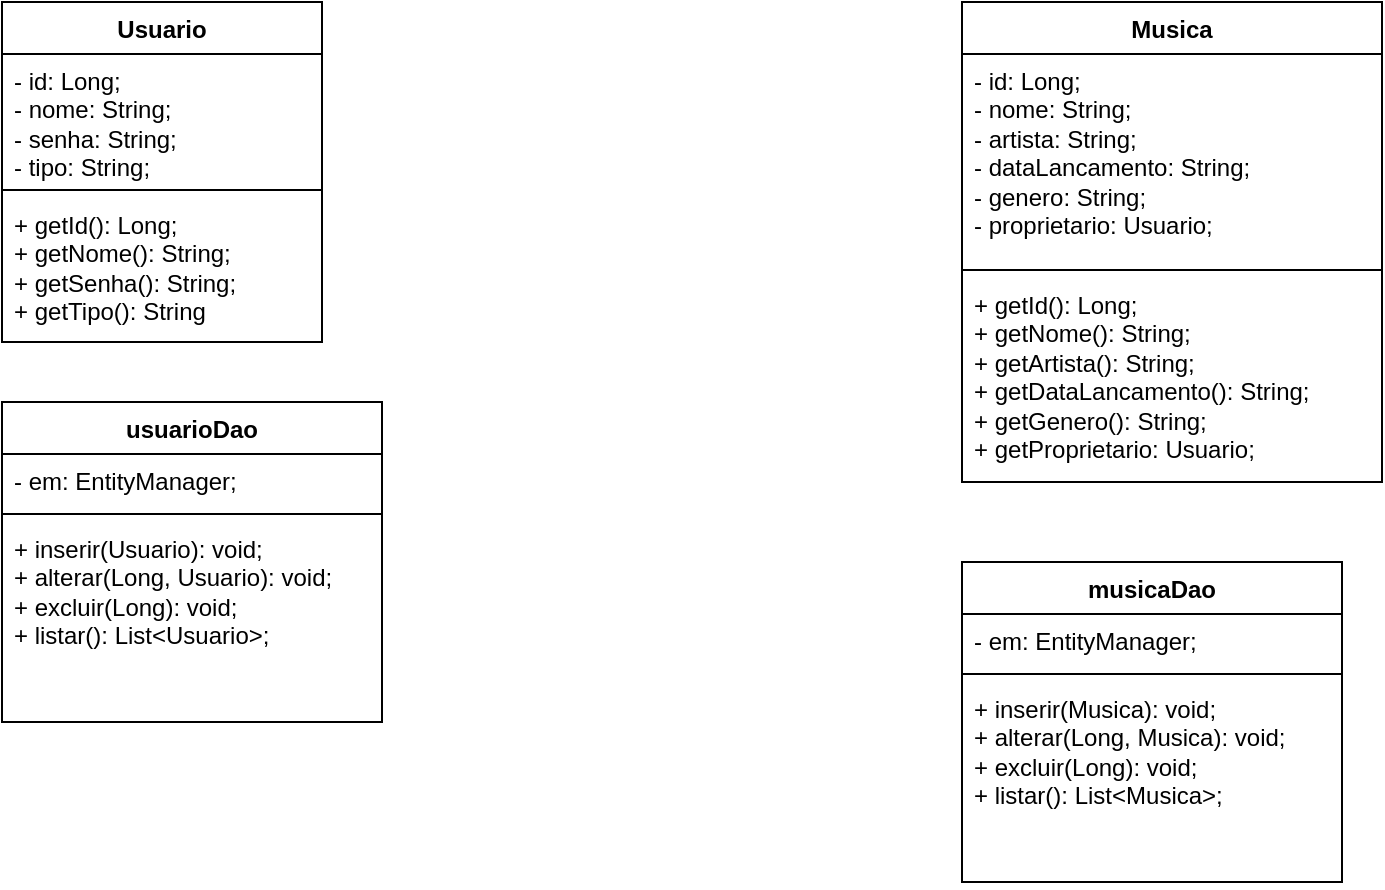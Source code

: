 <mxfile version="21.1.8" type="device">
  <diagram name="Página-1" id="cmj0NQqaNp0GE5N0b2E-">
    <mxGraphModel dx="421" dy="391" grid="1" gridSize="10" guides="1" tooltips="1" connect="1" arrows="1" fold="1" page="1" pageScale="1" pageWidth="1169" pageHeight="827" math="0" shadow="0">
      <root>
        <mxCell id="0" />
        <mxCell id="1" parent="0" />
        <mxCell id="PSMVLkH49k-55gyDgHu4-1" value="Usuario" style="swimlane;fontStyle=1;align=center;verticalAlign=top;childLayout=stackLayout;horizontal=1;startSize=26;horizontalStack=0;resizeParent=1;resizeParentMax=0;resizeLast=0;collapsible=1;marginBottom=0;whiteSpace=wrap;html=1;" vertex="1" parent="1">
          <mxGeometry x="240" y="40" width="160" height="170" as="geometry" />
        </mxCell>
        <mxCell id="PSMVLkH49k-55gyDgHu4-2" value="- id: Long;&lt;br&gt;- nome: String;&lt;br&gt;- senha: String;&lt;br&gt;- tipo: String;" style="text;strokeColor=none;fillColor=none;align=left;verticalAlign=top;spacingLeft=4;spacingRight=4;overflow=hidden;rotatable=0;points=[[0,0.5],[1,0.5]];portConstraint=eastwest;whiteSpace=wrap;html=1;" vertex="1" parent="PSMVLkH49k-55gyDgHu4-1">
          <mxGeometry y="26" width="160" height="64" as="geometry" />
        </mxCell>
        <mxCell id="PSMVLkH49k-55gyDgHu4-3" value="" style="line;strokeWidth=1;fillColor=none;align=left;verticalAlign=middle;spacingTop=-1;spacingLeft=3;spacingRight=3;rotatable=0;labelPosition=right;points=[];portConstraint=eastwest;strokeColor=inherit;" vertex="1" parent="PSMVLkH49k-55gyDgHu4-1">
          <mxGeometry y="90" width="160" height="8" as="geometry" />
        </mxCell>
        <mxCell id="PSMVLkH49k-55gyDgHu4-4" value="+ getId(): Long;&lt;br&gt;+ getNome(): String;&lt;br&gt;+ getSenha(): String;&lt;br&gt;+ getTipo(): String" style="text;strokeColor=none;fillColor=none;align=left;verticalAlign=top;spacingLeft=4;spacingRight=4;overflow=hidden;rotatable=0;points=[[0,0.5],[1,0.5]];portConstraint=eastwest;whiteSpace=wrap;html=1;" vertex="1" parent="PSMVLkH49k-55gyDgHu4-1">
          <mxGeometry y="98" width="160" height="72" as="geometry" />
        </mxCell>
        <mxCell id="PSMVLkH49k-55gyDgHu4-9" value="Musica" style="swimlane;fontStyle=1;align=center;verticalAlign=top;childLayout=stackLayout;horizontal=1;startSize=26;horizontalStack=0;resizeParent=1;resizeParentMax=0;resizeLast=0;collapsible=1;marginBottom=0;whiteSpace=wrap;html=1;" vertex="1" parent="1">
          <mxGeometry x="720" y="40" width="210" height="240" as="geometry" />
        </mxCell>
        <mxCell id="PSMVLkH49k-55gyDgHu4-10" value="- id: Long;&lt;br&gt;- nome: String;&lt;br&gt;- artista: String;&lt;br&gt;- dataLancamento: String;&lt;br&gt;- genero: String;&lt;br&gt;- proprietario: Usuario;" style="text;strokeColor=none;fillColor=none;align=left;verticalAlign=top;spacingLeft=4;spacingRight=4;overflow=hidden;rotatable=0;points=[[0,0.5],[1,0.5]];portConstraint=eastwest;whiteSpace=wrap;html=1;" vertex="1" parent="PSMVLkH49k-55gyDgHu4-9">
          <mxGeometry y="26" width="210" height="104" as="geometry" />
        </mxCell>
        <mxCell id="PSMVLkH49k-55gyDgHu4-11" value="" style="line;strokeWidth=1;fillColor=none;align=left;verticalAlign=middle;spacingTop=-1;spacingLeft=3;spacingRight=3;rotatable=0;labelPosition=right;points=[];portConstraint=eastwest;strokeColor=inherit;" vertex="1" parent="PSMVLkH49k-55gyDgHu4-9">
          <mxGeometry y="130" width="210" height="8" as="geometry" />
        </mxCell>
        <mxCell id="PSMVLkH49k-55gyDgHu4-12" value="+ getId(): Long;&lt;br&gt;+ getNome(): String;&lt;br&gt;+ getArtista(): String;&lt;br&gt;+ getDataLancamento(): String;&lt;br&gt;+ getGenero(): String;&lt;br&gt;+ getProprietario: Usuario;" style="text;strokeColor=none;fillColor=none;align=left;verticalAlign=top;spacingLeft=4;spacingRight=4;overflow=hidden;rotatable=0;points=[[0,0.5],[1,0.5]];portConstraint=eastwest;whiteSpace=wrap;html=1;" vertex="1" parent="PSMVLkH49k-55gyDgHu4-9">
          <mxGeometry y="138" width="210" height="102" as="geometry" />
        </mxCell>
        <mxCell id="PSMVLkH49k-55gyDgHu4-13" value="usuarioDao" style="swimlane;fontStyle=1;align=center;verticalAlign=top;childLayout=stackLayout;horizontal=1;startSize=26;horizontalStack=0;resizeParent=1;resizeParentMax=0;resizeLast=0;collapsible=1;marginBottom=0;whiteSpace=wrap;html=1;" vertex="1" parent="1">
          <mxGeometry x="240" y="240" width="190" height="160" as="geometry" />
        </mxCell>
        <mxCell id="PSMVLkH49k-55gyDgHu4-14" value="- em: EntityManager;" style="text;strokeColor=none;fillColor=none;align=left;verticalAlign=top;spacingLeft=4;spacingRight=4;overflow=hidden;rotatable=0;points=[[0,0.5],[1,0.5]];portConstraint=eastwest;whiteSpace=wrap;html=1;" vertex="1" parent="PSMVLkH49k-55gyDgHu4-13">
          <mxGeometry y="26" width="190" height="26" as="geometry" />
        </mxCell>
        <mxCell id="PSMVLkH49k-55gyDgHu4-15" value="" style="line;strokeWidth=1;fillColor=none;align=left;verticalAlign=middle;spacingTop=-1;spacingLeft=3;spacingRight=3;rotatable=0;labelPosition=right;points=[];portConstraint=eastwest;strokeColor=inherit;" vertex="1" parent="PSMVLkH49k-55gyDgHu4-13">
          <mxGeometry y="52" width="190" height="8" as="geometry" />
        </mxCell>
        <mxCell id="PSMVLkH49k-55gyDgHu4-16" value="+ inserir(Usuario): void;&lt;br&gt;+ alterar(Long, Usuario): void;&lt;br&gt;+ excluir(Long): void;&lt;br&gt;+ listar(): List&amp;lt;Usuario&amp;gt;;" style="text;strokeColor=none;fillColor=none;align=left;verticalAlign=top;spacingLeft=4;spacingRight=4;overflow=hidden;rotatable=0;points=[[0,0.5],[1,0.5]];portConstraint=eastwest;whiteSpace=wrap;html=1;" vertex="1" parent="PSMVLkH49k-55gyDgHu4-13">
          <mxGeometry y="60" width="190" height="100" as="geometry" />
        </mxCell>
        <mxCell id="PSMVLkH49k-55gyDgHu4-17" value="musicaDao" style="swimlane;fontStyle=1;align=center;verticalAlign=top;childLayout=stackLayout;horizontal=1;startSize=26;horizontalStack=0;resizeParent=1;resizeParentMax=0;resizeLast=0;collapsible=1;marginBottom=0;whiteSpace=wrap;html=1;" vertex="1" parent="1">
          <mxGeometry x="720" y="320" width="190" height="160" as="geometry" />
        </mxCell>
        <mxCell id="PSMVLkH49k-55gyDgHu4-18" value="- em: EntityManager;" style="text;strokeColor=none;fillColor=none;align=left;verticalAlign=top;spacingLeft=4;spacingRight=4;overflow=hidden;rotatable=0;points=[[0,0.5],[1,0.5]];portConstraint=eastwest;whiteSpace=wrap;html=1;" vertex="1" parent="PSMVLkH49k-55gyDgHu4-17">
          <mxGeometry y="26" width="190" height="26" as="geometry" />
        </mxCell>
        <mxCell id="PSMVLkH49k-55gyDgHu4-19" value="" style="line;strokeWidth=1;fillColor=none;align=left;verticalAlign=middle;spacingTop=-1;spacingLeft=3;spacingRight=3;rotatable=0;labelPosition=right;points=[];portConstraint=eastwest;strokeColor=inherit;" vertex="1" parent="PSMVLkH49k-55gyDgHu4-17">
          <mxGeometry y="52" width="190" height="8" as="geometry" />
        </mxCell>
        <mxCell id="PSMVLkH49k-55gyDgHu4-20" value="+ inserir(Musica): void;&lt;br&gt;+ alterar(Long, Musica): void;&lt;br&gt;+ excluir(Long): void;&lt;br&gt;+ listar(): List&amp;lt;Musica&amp;gt;;" style="text;strokeColor=none;fillColor=none;align=left;verticalAlign=top;spacingLeft=4;spacingRight=4;overflow=hidden;rotatable=0;points=[[0,0.5],[1,0.5]];portConstraint=eastwest;whiteSpace=wrap;html=1;" vertex="1" parent="PSMVLkH49k-55gyDgHu4-17">
          <mxGeometry y="60" width="190" height="100" as="geometry" />
        </mxCell>
      </root>
    </mxGraphModel>
  </diagram>
</mxfile>
